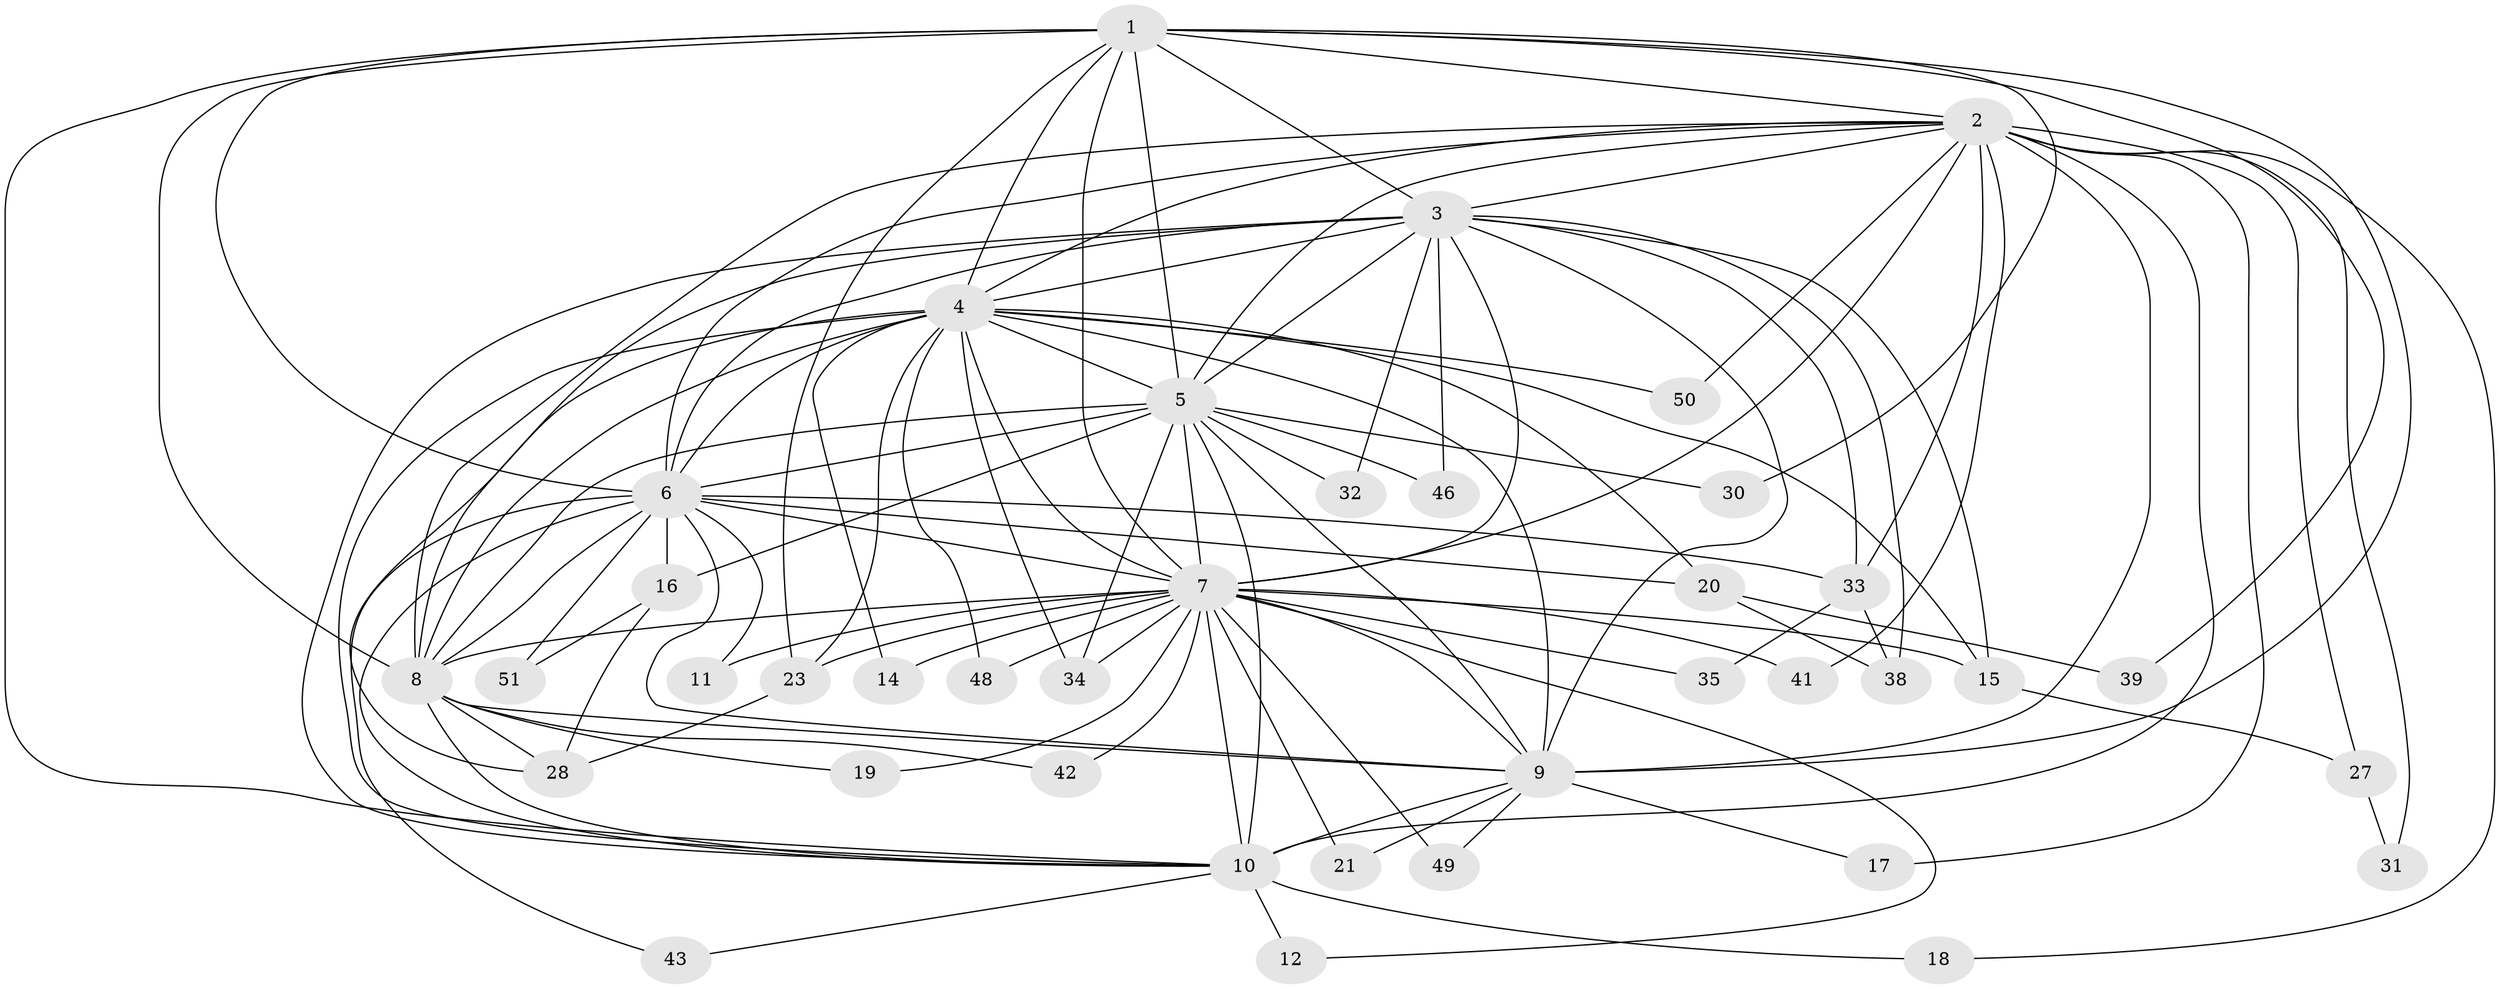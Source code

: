 // Generated by graph-tools (version 1.1) at 2025/51/02/27/25 19:51:46]
// undirected, 39 vertices, 110 edges
graph export_dot {
graph [start="1"]
  node [color=gray90,style=filled];
  1 [super="+36"];
  2 [super="+26"];
  3 [super="+47"];
  4 [super="+25"];
  5 [super="+44"];
  6 [super="+54"];
  7 [super="+13"];
  8 [super="+40"];
  9 [super="+45"];
  10 [super="+22"];
  11;
  12;
  14;
  15 [super="+24"];
  16 [super="+29"];
  17;
  18;
  19;
  20 [super="+52"];
  21;
  23;
  27;
  28 [super="+55"];
  30;
  31;
  32;
  33;
  34 [super="+37"];
  35;
  38 [super="+53"];
  39;
  41;
  42;
  43;
  46;
  48;
  49;
  50;
  51;
  1 -- 2;
  1 -- 3;
  1 -- 4;
  1 -- 5;
  1 -- 6;
  1 -- 7;
  1 -- 8;
  1 -- 9;
  1 -- 10;
  1 -- 30;
  1 -- 39;
  1 -- 23;
  2 -- 3;
  2 -- 4 [weight=2];
  2 -- 5;
  2 -- 6;
  2 -- 7;
  2 -- 8;
  2 -- 9 [weight=2];
  2 -- 10;
  2 -- 17;
  2 -- 18;
  2 -- 27;
  2 -- 31;
  2 -- 41;
  2 -- 33;
  2 -- 50;
  3 -- 4;
  3 -- 5;
  3 -- 6;
  3 -- 7;
  3 -- 8;
  3 -- 9;
  3 -- 10;
  3 -- 32;
  3 -- 46;
  3 -- 38;
  3 -- 33;
  3 -- 15;
  4 -- 5;
  4 -- 6;
  4 -- 7;
  4 -- 8 [weight=2];
  4 -- 9;
  4 -- 10;
  4 -- 14;
  4 -- 15;
  4 -- 20 [weight=2];
  4 -- 23;
  4 -- 28;
  4 -- 48;
  4 -- 50;
  4 -- 34;
  5 -- 6 [weight=2];
  5 -- 7;
  5 -- 8;
  5 -- 9;
  5 -- 10;
  5 -- 16;
  5 -- 30;
  5 -- 32;
  5 -- 34;
  5 -- 46;
  6 -- 7 [weight=2];
  6 -- 8;
  6 -- 9;
  6 -- 10;
  6 -- 11;
  6 -- 16;
  6 -- 20;
  6 -- 33;
  6 -- 43;
  6 -- 51;
  7 -- 8;
  7 -- 9;
  7 -- 10 [weight=2];
  7 -- 11;
  7 -- 12;
  7 -- 14;
  7 -- 15;
  7 -- 19;
  7 -- 21;
  7 -- 23;
  7 -- 34;
  7 -- 35;
  7 -- 41;
  7 -- 48;
  7 -- 49;
  7 -- 42;
  8 -- 9;
  8 -- 10;
  8 -- 19;
  8 -- 42;
  8 -- 28;
  9 -- 10;
  9 -- 17;
  9 -- 21;
  9 -- 49;
  10 -- 12;
  10 -- 18;
  10 -- 43;
  15 -- 27;
  16 -- 51;
  16 -- 28;
  20 -- 38;
  20 -- 39;
  23 -- 28;
  27 -- 31;
  33 -- 35;
  33 -- 38;
}
